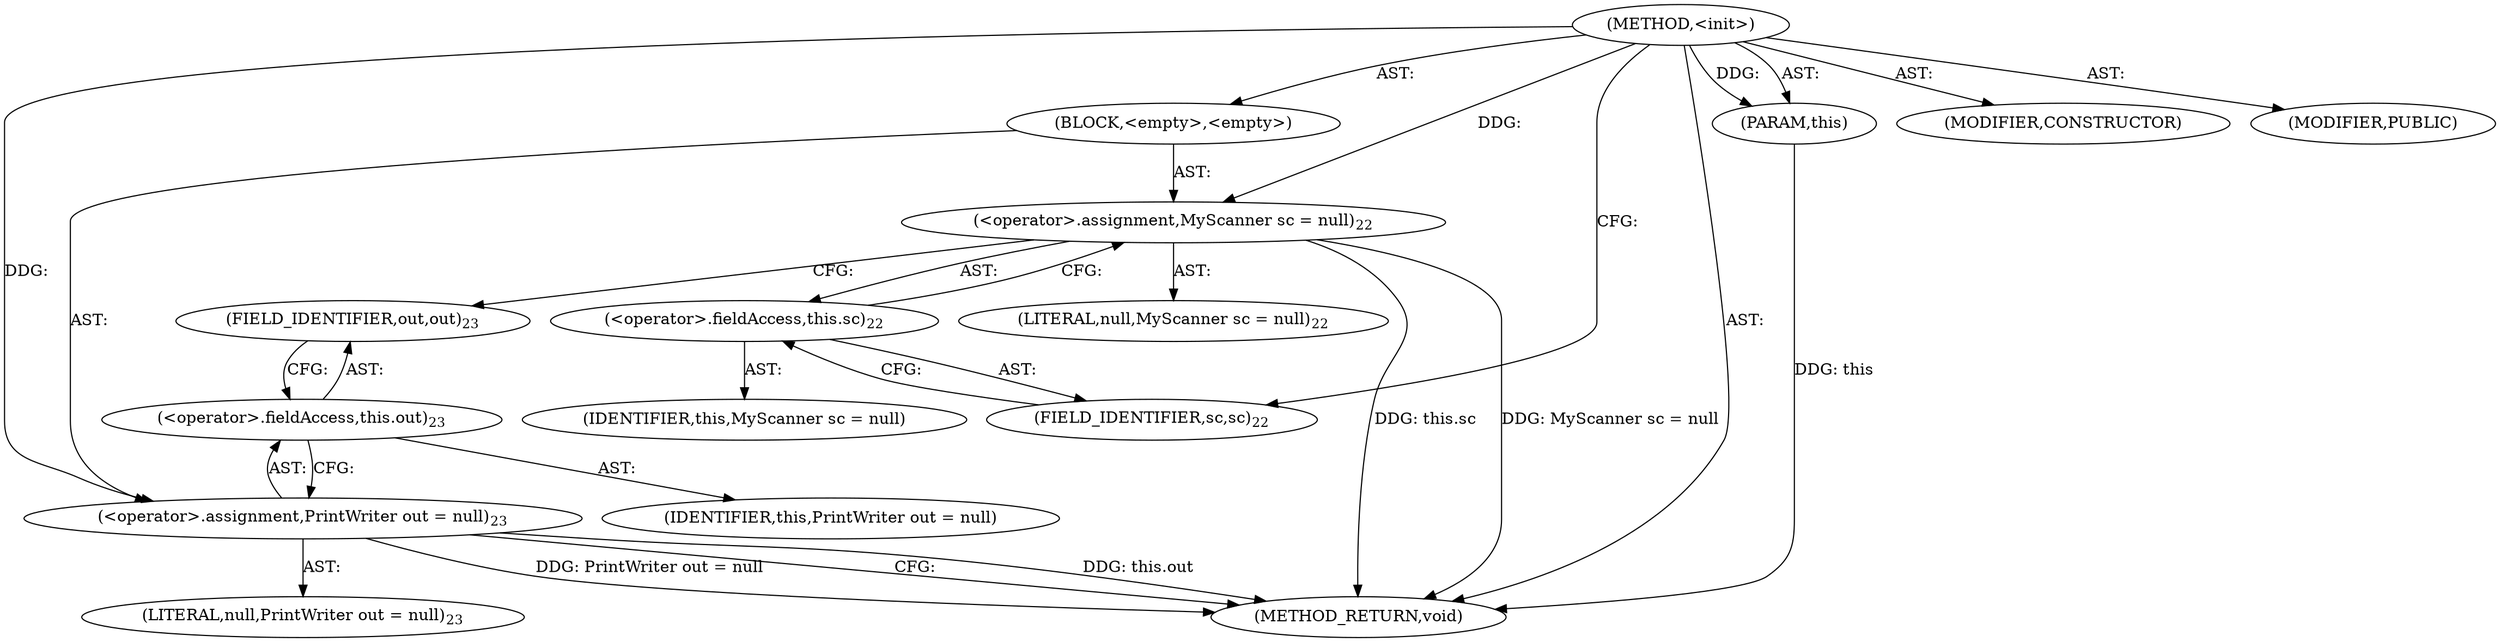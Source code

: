 digraph "&lt;init&gt;" {  
"86" [label = <(METHOD,&lt;init&gt;)> ]
"87" [label = <(PARAM,this)> ]
"88" [label = <(BLOCK,&lt;empty&gt;,&lt;empty&gt;)> ]
"89" [label = <(&lt;operator&gt;.assignment,MyScanner sc = null)<SUB>22</SUB>> ]
"90" [label = <(&lt;operator&gt;.fieldAccess,this.sc)<SUB>22</SUB>> ]
"91" [label = <(IDENTIFIER,this,MyScanner sc = null)> ]
"92" [label = <(FIELD_IDENTIFIER,sc,sc)<SUB>22</SUB>> ]
"93" [label = <(LITERAL,null,MyScanner sc = null)<SUB>22</SUB>> ]
"94" [label = <(&lt;operator&gt;.assignment,PrintWriter out = null)<SUB>23</SUB>> ]
"95" [label = <(&lt;operator&gt;.fieldAccess,this.out)<SUB>23</SUB>> ]
"96" [label = <(IDENTIFIER,this,PrintWriter out = null)> ]
"97" [label = <(FIELD_IDENTIFIER,out,out)<SUB>23</SUB>> ]
"98" [label = <(LITERAL,null,PrintWriter out = null)<SUB>23</SUB>> ]
"99" [label = <(MODIFIER,CONSTRUCTOR)> ]
"100" [label = <(MODIFIER,PUBLIC)> ]
"101" [label = <(METHOD_RETURN,void)> ]
  "86" -> "87"  [ label = "AST: "] 
  "86" -> "88"  [ label = "AST: "] 
  "86" -> "99"  [ label = "AST: "] 
  "86" -> "100"  [ label = "AST: "] 
  "86" -> "101"  [ label = "AST: "] 
  "88" -> "89"  [ label = "AST: "] 
  "88" -> "94"  [ label = "AST: "] 
  "89" -> "90"  [ label = "AST: "] 
  "89" -> "93"  [ label = "AST: "] 
  "90" -> "91"  [ label = "AST: "] 
  "90" -> "92"  [ label = "AST: "] 
  "94" -> "95"  [ label = "AST: "] 
  "94" -> "98"  [ label = "AST: "] 
  "95" -> "96"  [ label = "AST: "] 
  "95" -> "97"  [ label = "AST: "] 
  "89" -> "97"  [ label = "CFG: "] 
  "94" -> "101"  [ label = "CFG: "] 
  "90" -> "89"  [ label = "CFG: "] 
  "95" -> "94"  [ label = "CFG: "] 
  "92" -> "90"  [ label = "CFG: "] 
  "97" -> "95"  [ label = "CFG: "] 
  "86" -> "92"  [ label = "CFG: "] 
  "87" -> "101"  [ label = "DDG: this"] 
  "89" -> "101"  [ label = "DDG: this.sc"] 
  "89" -> "101"  [ label = "DDG: MyScanner sc = null"] 
  "94" -> "101"  [ label = "DDG: this.out"] 
  "94" -> "101"  [ label = "DDG: PrintWriter out = null"] 
  "86" -> "87"  [ label = "DDG: "] 
  "86" -> "89"  [ label = "DDG: "] 
  "86" -> "94"  [ label = "DDG: "] 
}
